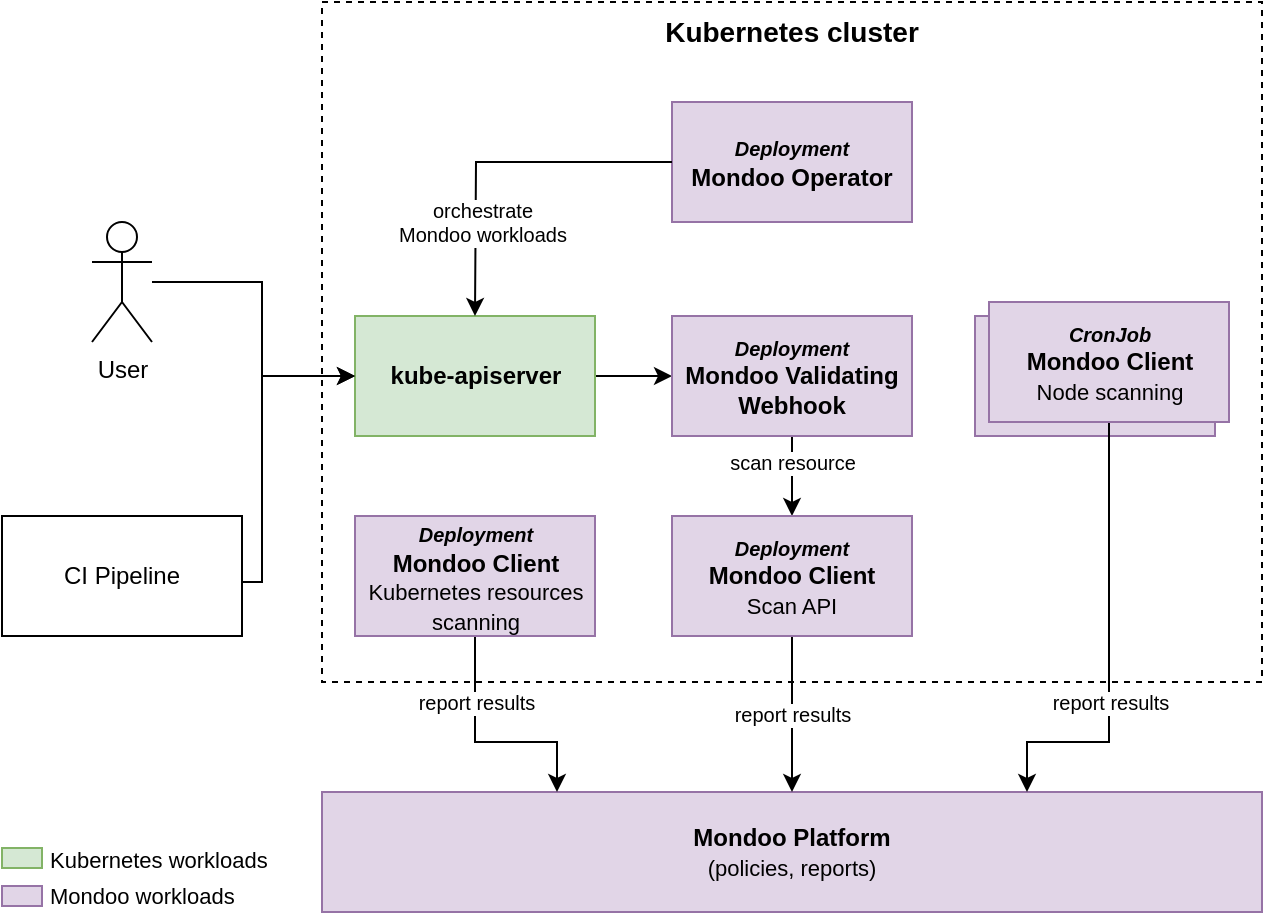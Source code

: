 <mxfile version="18.0.1" type="device"><diagram id="m1HJMyZFfqP9giW2OaJI" name="Page-1"><mxGraphModel dx="763" dy="688" grid="1" gridSize="10" guides="1" tooltips="1" connect="1" arrows="1" fold="1" page="1" pageScale="1" pageWidth="827" pageHeight="1169" math="0" shadow="0"><root><mxCell id="0"/><mxCell id="1" parent="0"/><mxCell id="VbA6SCIYfv6F50wkkIMc-2" value="&lt;b&gt;Mondoo Platform&lt;/b&gt;&lt;br&gt;&lt;font style=&quot;font-size: 11px;&quot;&gt;(policies, reports)&lt;/font&gt;" style="rounded=0;whiteSpace=wrap;html=1;fillColor=#e1d5e7;strokeColor=#9673a6;" vertex="1" parent="1"><mxGeometry x="260" y="605" width="470" height="60" as="geometry"/></mxCell><mxCell id="VbA6SCIYfv6F50wkkIMc-3" value="Kubernetes cluster" style="rounded=0;whiteSpace=wrap;html=1;verticalAlign=top;fontStyle=1;fontSize=14;dashed=1;" vertex="1" parent="1"><mxGeometry x="260" y="210" width="470" height="340" as="geometry"/></mxCell><mxCell id="VbA6SCIYfv6F50wkkIMc-19" style="edgeStyle=orthogonalEdgeStyle;rounded=0;orthogonalLoop=1;jettySize=auto;html=1;entryX=0;entryY=0.5;entryDx=0;entryDy=0;fontSize=14;fontColor=#CC00CC;" edge="1" parent="1" source="VbA6SCIYfv6F50wkkIMc-5" target="VbA6SCIYfv6F50wkkIMc-6"><mxGeometry relative="1" as="geometry"/></mxCell><mxCell id="VbA6SCIYfv6F50wkkIMc-5" value="&lt;b&gt;kube-apiserver&lt;/b&gt;" style="rounded=0;whiteSpace=wrap;html=1;fillColor=#d5e8d4;strokeColor=#82b366;" vertex="1" parent="1"><mxGeometry x="276.5" y="367" width="120" height="60" as="geometry"/></mxCell><mxCell id="VbA6SCIYfv6F50wkkIMc-20" value="scan resource" style="edgeStyle=orthogonalEdgeStyle;rounded=0;orthogonalLoop=1;jettySize=auto;html=1;entryX=0.5;entryY=0;entryDx=0;entryDy=0;fontSize=10;fontColor=#000000;" edge="1" parent="1" source="VbA6SCIYfv6F50wkkIMc-6" target="VbA6SCIYfv6F50wkkIMc-8"><mxGeometry x="-0.35" relative="1" as="geometry"><mxPoint as="offset"/></mxGeometry></mxCell><mxCell id="VbA6SCIYfv6F50wkkIMc-6" value="&lt;b style=&quot;&quot;&gt;&lt;i style=&quot;font-size: 10px;&quot;&gt;Deployment&lt;/i&gt;&lt;br&gt;&lt;font style=&quot;font-size: 12px;&quot;&gt;Mondoo Validating Webhook&lt;/font&gt;&lt;/b&gt;" style="rounded=0;whiteSpace=wrap;html=1;fillColor=#e1d5e7;strokeColor=#9673a6;" vertex="1" parent="1"><mxGeometry x="435" y="367" width="120" height="60" as="geometry"/></mxCell><mxCell id="VbA6SCIYfv6F50wkkIMc-15" value="report results" style="edgeStyle=orthogonalEdgeStyle;rounded=0;orthogonalLoop=1;jettySize=auto;html=1;entryX=0.25;entryY=0;entryDx=0;entryDy=0;fontSize=10;labelBorderColor=none;" edge="1" parent="1" source="VbA6SCIYfv6F50wkkIMc-7" target="VbA6SCIYfv6F50wkkIMc-2"><mxGeometry x="-0.445" relative="1" as="geometry"><Array as="points"><mxPoint x="337" y="580"/><mxPoint x="377" y="580"/></Array><mxPoint as="offset"/></mxGeometry></mxCell><mxCell id="VbA6SCIYfv6F50wkkIMc-7" value="&lt;b style=&quot;&quot;&gt;&lt;i style=&quot;font-size: 13px;&quot;&gt;&lt;font style=&quot;font-size: 10px;&quot;&gt;Deployment&lt;/font&gt;&lt;/i&gt;&lt;br&gt;&lt;font style=&quot;font-size: 12px;&quot;&gt;Mondoo Client&lt;/font&gt;&lt;/b&gt;&lt;font style=&quot;font-size: 12px;&quot;&gt;&lt;br&gt;&lt;/font&gt;&lt;font style=&quot;font-size: 11px;&quot;&gt;Kubernetes resources scanning&lt;/font&gt;" style="rounded=0;whiteSpace=wrap;html=1;fillColor=#e1d5e7;strokeColor=#9673a6;" vertex="1" parent="1"><mxGeometry x="276.5" y="467" width="120" height="60" as="geometry"/></mxCell><mxCell id="VbA6SCIYfv6F50wkkIMc-14" value="report results" style="edgeStyle=orthogonalEdgeStyle;rounded=0;orthogonalLoop=1;jettySize=auto;html=1;entryX=0.5;entryY=0;entryDx=0;entryDy=0;fontSize=10;" edge="1" parent="1" source="VbA6SCIYfv6F50wkkIMc-8" target="VbA6SCIYfv6F50wkkIMc-2"><mxGeometry relative="1" as="geometry"><Array as="points"><mxPoint x="495" y="560"/><mxPoint x="495" y="560"/></Array></mxGeometry></mxCell><mxCell id="VbA6SCIYfv6F50wkkIMc-8" value="&lt;b style=&quot;&quot;&gt;&lt;i style=&quot;font-size: 10px;&quot;&gt;Deployment&lt;/i&gt;&lt;br&gt;&lt;font style=&quot;font-size: 12px;&quot;&gt;Mondoo Client&lt;/font&gt;&lt;/b&gt;&lt;font style=&quot;font-size: 12px;&quot;&gt;&lt;br&gt;&lt;/font&gt;&lt;font style=&quot;font-size: 11px;&quot;&gt;Scan API&lt;/font&gt;" style="rounded=0;whiteSpace=wrap;html=1;fillColor=#e1d5e7;strokeColor=#9673a6;" vertex="1" parent="1"><mxGeometry x="435" y="467" width="120" height="60" as="geometry"/></mxCell><mxCell id="VbA6SCIYfv6F50wkkIMc-16" style="edgeStyle=orthogonalEdgeStyle;rounded=0;orthogonalLoop=1;jettySize=auto;html=1;entryX=0;entryY=0.5;entryDx=0;entryDy=0;fontSize=14;" edge="1" parent="1" source="VbA6SCIYfv6F50wkkIMc-9" target="VbA6SCIYfv6F50wkkIMc-5"><mxGeometry relative="1" as="geometry"><Array as="points"><mxPoint x="230" y="350"/><mxPoint x="230" y="397"/></Array></mxGeometry></mxCell><mxCell id="VbA6SCIYfv6F50wkkIMc-9" value="User" style="shape=umlActor;verticalLabelPosition=bottom;verticalAlign=top;html=1;outlineConnect=0;" vertex="1" parent="1"><mxGeometry x="145" y="320" width="30" height="60" as="geometry"/></mxCell><mxCell id="VbA6SCIYfv6F50wkkIMc-17" style="edgeStyle=orthogonalEdgeStyle;rounded=0;orthogonalLoop=1;jettySize=auto;html=1;entryX=0;entryY=0.5;entryDx=0;entryDy=0;fontSize=14;" edge="1" parent="1" source="VbA6SCIYfv6F50wkkIMc-10" target="VbA6SCIYfv6F50wkkIMc-5"><mxGeometry relative="1" as="geometry"><Array as="points"><mxPoint x="230" y="500"/><mxPoint x="230" y="397"/></Array></mxGeometry></mxCell><mxCell id="VbA6SCIYfv6F50wkkIMc-10" value="CI Pipeline" style="rounded=0;whiteSpace=wrap;html=1;" vertex="1" parent="1"><mxGeometry x="100" y="467" width="120" height="60" as="geometry"/></mxCell><mxCell id="VbA6SCIYfv6F50wkkIMc-11" value="&lt;b&gt;&lt;i&gt;CronJob&lt;/i&gt;&lt;br&gt;Mondoo Client&lt;/b&gt;&lt;br&gt;Node scanning" style="rounded=0;whiteSpace=wrap;html=1;fillColor=#e1d5e7;strokeColor=#9673a6;" vertex="1" parent="1"><mxGeometry x="586.5" y="367" width="120" height="60" as="geometry"/></mxCell><mxCell id="VbA6SCIYfv6F50wkkIMc-13" value="report results" style="edgeStyle=orthogonalEdgeStyle;rounded=0;orthogonalLoop=1;jettySize=auto;html=1;entryX=0.75;entryY=0;entryDx=0;entryDy=0;fontSize=10;" edge="1" parent="1" source="VbA6SCIYfv6F50wkkIMc-12" target="VbA6SCIYfv6F50wkkIMc-2"><mxGeometry x="0.239" relative="1" as="geometry"><Array as="points"><mxPoint x="653" y="580"/><mxPoint x="613" y="580"/></Array><mxPoint as="offset"/></mxGeometry></mxCell><mxCell id="VbA6SCIYfv6F50wkkIMc-12" value="&lt;b style=&quot;&quot;&gt;&lt;i style=&quot;font-size: 10px;&quot;&gt;CronJob&lt;/i&gt;&lt;br&gt;&lt;font style=&quot;font-size: 12px;&quot;&gt;Mondoo Client&lt;/font&gt;&lt;/b&gt;&lt;font style=&quot;font-size: 12px;&quot;&gt;&lt;br&gt;&lt;/font&gt;&lt;font style=&quot;font-size: 11px;&quot;&gt;Node scanning&lt;/font&gt;" style="rounded=0;whiteSpace=wrap;html=1;fillColor=#e1d5e7;strokeColor=#9673a6;" vertex="1" parent="1"><mxGeometry x="593.5" y="360" width="120" height="60" as="geometry"/></mxCell><mxCell id="VbA6SCIYfv6F50wkkIMc-18" value="&lt;b style=&quot;&quot;&gt;&lt;i style=&quot;font-size: 10px;&quot;&gt;Deployment&lt;/i&gt;&lt;br&gt;&lt;font style=&quot;font-size: 12px;&quot;&gt;Mondoo Operator&lt;/font&gt;&lt;/b&gt;" style="rounded=0;whiteSpace=wrap;html=1;fillColor=#e1d5e7;strokeColor=#9673a6;" vertex="1" parent="1"><mxGeometry x="435" y="260" width="120" height="60" as="geometry"/></mxCell><mxCell id="VbA6SCIYfv6F50wkkIMc-23" value="" style="rounded=0;whiteSpace=wrap;html=1;fontSize=14;fillColor=#d5e8d4;strokeColor=#82b366;" vertex="1" parent="1"><mxGeometry x="100" y="633" width="20" height="10" as="geometry"/></mxCell><mxCell id="VbA6SCIYfv6F50wkkIMc-24" value="Kubernetes workloads" style="text;html=1;strokeColor=none;fillColor=none;align=left;verticalAlign=middle;whiteSpace=wrap;rounded=0;fontSize=11;fontColor=#000000;" vertex="1" parent="1"><mxGeometry x="122" y="631.5" width="138" height="15" as="geometry"/></mxCell><mxCell id="VbA6SCIYfv6F50wkkIMc-25" value="" style="rounded=0;whiteSpace=wrap;html=1;fontSize=14;fillColor=#e1d5e7;strokeColor=#9673a6;" vertex="1" parent="1"><mxGeometry x="100" y="652" width="20" height="10" as="geometry"/></mxCell><mxCell id="VbA6SCIYfv6F50wkkIMc-26" value="Mondoo workloads" style="text;html=1;strokeColor=none;fillColor=none;align=left;verticalAlign=middle;whiteSpace=wrap;rounded=0;fontSize=11;fontColor=#000000;" vertex="1" parent="1"><mxGeometry x="122" y="649.5" width="138" height="15" as="geometry"/></mxCell><mxCell id="VbA6SCIYfv6F50wkkIMc-27" value="orchestrate &lt;br style=&quot;font-size: 10px;&quot;&gt;Mondoo workloads" style="endArrow=classic;html=1;rounded=0;labelBorderColor=none;fontSize=10;fontColor=#000000;exitX=0;exitY=0.5;exitDx=0;exitDy=0;entryX=0.5;entryY=0;entryDx=0;entryDy=0;" edge="1" parent="1" source="VbA6SCIYfv6F50wkkIMc-18" target="VbA6SCIYfv6F50wkkIMc-5"><mxGeometry x="0.463" y="3" width="50" height="50" relative="1" as="geometry"><mxPoint x="330" y="310" as="sourcePoint"/><mxPoint x="380" y="260" as="targetPoint"/><Array as="points"><mxPoint x="337" y="290"/></Array><mxPoint as="offset"/></mxGeometry></mxCell></root></mxGraphModel></diagram></mxfile>